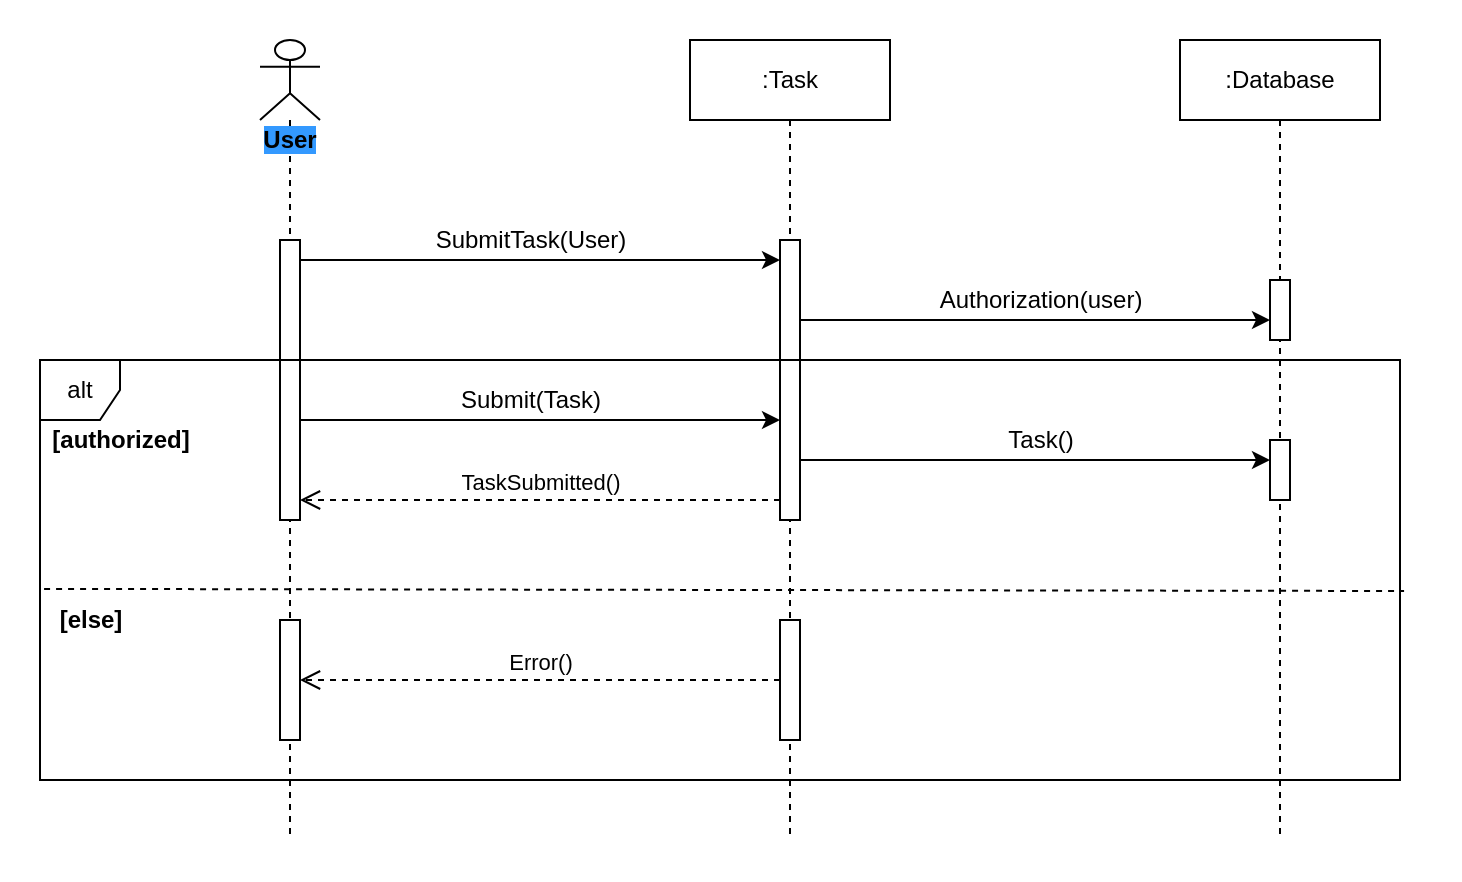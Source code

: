 <mxfile version="13.8.3" type="device"><diagram id="VS3xGKz7eBwmkFl7KPCY" name="Page-1"><mxGraphModel dx="1422" dy="800" grid="1" gridSize="10" guides="1" tooltips="1" connect="1" arrows="1" fold="1" page="1" pageScale="1" pageWidth="850" pageHeight="1100" math="0" shadow="0"><root><mxCell id="0"/><mxCell id="1" parent="0"/><mxCell id="a6v6Iy5cq8AuAmFWYpS0-25" value="" style="rounded=0;whiteSpace=wrap;html=1;strokeColor=none;" vertex="1" parent="1"><mxGeometry x="30" y="100" width="730" height="440" as="geometry"/></mxCell><mxCell id="a6v6Iy5cq8AuAmFWYpS0-1" value="&lt;b style=&quot;background-color: rgb(51 , 153 , 255)&quot;&gt;User&lt;/b&gt;" style="shape=umlLifeline;participant=umlActor;perimeter=lifelinePerimeter;whiteSpace=wrap;html=1;container=1;collapsible=0;recursiveResize=0;verticalAlign=top;spacingTop=36;outlineConnect=0;" vertex="1" parent="1"><mxGeometry x="160" y="120" width="30" height="400" as="geometry"/></mxCell><mxCell id="a6v6Iy5cq8AuAmFWYpS0-4" value="" style="html=1;points=[];perimeter=orthogonalPerimeter;" vertex="1" parent="a6v6Iy5cq8AuAmFWYpS0-1"><mxGeometry x="10" y="100" width="10" height="140" as="geometry"/></mxCell><mxCell id="a6v6Iy5cq8AuAmFWYpS0-17" value="" style="html=1;points=[];perimeter=orthogonalPerimeter;" vertex="1" parent="a6v6Iy5cq8AuAmFWYpS0-1"><mxGeometry x="10" y="290" width="10" height="60" as="geometry"/></mxCell><mxCell id="a6v6Iy5cq8AuAmFWYpS0-2" value=":Task" style="shape=umlLifeline;perimeter=lifelinePerimeter;whiteSpace=wrap;html=1;container=1;collapsible=0;recursiveResize=0;outlineConnect=0;" vertex="1" parent="1"><mxGeometry x="375" y="120" width="100" height="400" as="geometry"/></mxCell><mxCell id="a6v6Iy5cq8AuAmFWYpS0-5" value="" style="html=1;points=[];perimeter=orthogonalPerimeter;" vertex="1" parent="a6v6Iy5cq8AuAmFWYpS0-2"><mxGeometry x="45" y="100" width="10" height="140" as="geometry"/></mxCell><mxCell id="a6v6Iy5cq8AuAmFWYpS0-18" value="" style="html=1;points=[];perimeter=orthogonalPerimeter;" vertex="1" parent="a6v6Iy5cq8AuAmFWYpS0-2"><mxGeometry x="45" y="290" width="10" height="60" as="geometry"/></mxCell><mxCell id="a6v6Iy5cq8AuAmFWYpS0-3" value=":Database" style="shape=umlLifeline;perimeter=lifelinePerimeter;whiteSpace=wrap;html=1;container=1;collapsible=0;recursiveResize=0;outlineConnect=0;" vertex="1" parent="1"><mxGeometry x="620" y="120" width="100" height="400" as="geometry"/></mxCell><mxCell id="a6v6Iy5cq8AuAmFWYpS0-9" value="" style="html=1;points=[];perimeter=orthogonalPerimeter;" vertex="1" parent="a6v6Iy5cq8AuAmFWYpS0-3"><mxGeometry x="45" y="120" width="10" height="30" as="geometry"/></mxCell><mxCell id="a6v6Iy5cq8AuAmFWYpS0-13" value="" style="html=1;points=[];perimeter=orthogonalPerimeter;" vertex="1" parent="a6v6Iy5cq8AuAmFWYpS0-3"><mxGeometry x="45" y="200" width="10" height="30" as="geometry"/></mxCell><mxCell id="a6v6Iy5cq8AuAmFWYpS0-6" value="" style="endArrow=classic;html=1;" edge="1" parent="1" source="a6v6Iy5cq8AuAmFWYpS0-4" target="a6v6Iy5cq8AuAmFWYpS0-5"><mxGeometry width="50" height="50" relative="1" as="geometry"><mxPoint x="230" y="290" as="sourcePoint"/><mxPoint x="280" y="240" as="targetPoint"/><Array as="points"><mxPoint x="300" y="230"/></Array></mxGeometry></mxCell><mxCell id="a6v6Iy5cq8AuAmFWYpS0-7" value="SubmitTask(User)" style="text;html=1;align=center;verticalAlign=middle;resizable=0;points=[];autosize=1;" vertex="1" parent="1"><mxGeometry x="240" y="210" width="110" height="20" as="geometry"/></mxCell><mxCell id="a6v6Iy5cq8AuAmFWYpS0-8" value="" style="endArrow=classic;html=1;" edge="1" parent="1" source="a6v6Iy5cq8AuAmFWYpS0-5" target="a6v6Iy5cq8AuAmFWYpS0-9"><mxGeometry width="50" height="50" relative="1" as="geometry"><mxPoint x="500" y="290" as="sourcePoint"/><mxPoint x="550" y="240" as="targetPoint"/><Array as="points"><mxPoint x="550" y="260"/></Array></mxGeometry></mxCell><mxCell id="a6v6Iy5cq8AuAmFWYpS0-10" value="Authorization(user)" style="text;html=1;align=center;verticalAlign=middle;resizable=0;points=[];autosize=1;" vertex="1" parent="1"><mxGeometry x="490" y="240" width="120" height="20" as="geometry"/></mxCell><mxCell id="a6v6Iy5cq8AuAmFWYpS0-11" value="" style="endArrow=classic;html=1;" edge="1" parent="1" source="a6v6Iy5cq8AuAmFWYpS0-4" target="a6v6Iy5cq8AuAmFWYpS0-5"><mxGeometry width="50" height="50" relative="1" as="geometry"><mxPoint x="70" y="330" as="sourcePoint"/><mxPoint x="120" y="280" as="targetPoint"/><Array as="points"><mxPoint x="230" y="310"/></Array></mxGeometry></mxCell><mxCell id="a6v6Iy5cq8AuAmFWYpS0-12" value="Submit(Task)" style="text;html=1;align=center;verticalAlign=middle;resizable=0;points=[];autosize=1;" vertex="1" parent="1"><mxGeometry x="250" y="290" width="90" height="20" as="geometry"/></mxCell><mxCell id="a6v6Iy5cq8AuAmFWYpS0-15" value="" style="endArrow=classic;html=1;" edge="1" parent="1" source="a6v6Iy5cq8AuAmFWYpS0-5" target="a6v6Iy5cq8AuAmFWYpS0-13"><mxGeometry width="50" height="50" relative="1" as="geometry"><mxPoint x="440" y="350" as="sourcePoint"/><mxPoint x="650" y="360" as="targetPoint"/><Array as="points"><mxPoint x="520" y="330"/></Array></mxGeometry></mxCell><mxCell id="a6v6Iy5cq8AuAmFWYpS0-16" value="Task()" style="text;html=1;align=center;verticalAlign=middle;resizable=0;points=[];autosize=1;" vertex="1" parent="1"><mxGeometry x="525" y="310" width="50" height="20" as="geometry"/></mxCell><mxCell id="a6v6Iy5cq8AuAmFWYpS0-19" value="TaskSubmitted()" style="html=1;verticalAlign=bottom;endArrow=open;dashed=1;endSize=8;" edge="1" parent="1" source="a6v6Iy5cq8AuAmFWYpS0-5" target="a6v6Iy5cq8AuAmFWYpS0-4"><mxGeometry relative="1" as="geometry"><mxPoint x="370" y="440" as="sourcePoint"/><mxPoint x="290" y="440" as="targetPoint"/><Array as="points"><mxPoint x="300" y="350"/></Array></mxGeometry></mxCell><mxCell id="a6v6Iy5cq8AuAmFWYpS0-20" value="Error()" style="html=1;verticalAlign=bottom;endArrow=open;dashed=1;endSize=8;" edge="1" parent="1" source="a6v6Iy5cq8AuAmFWYpS0-18" target="a6v6Iy5cq8AuAmFWYpS0-17"><mxGeometry relative="1" as="geometry"><mxPoint x="390" y="440" as="sourcePoint"/><mxPoint x="185" y="440" as="targetPoint"/><Array as="points"><mxPoint x="305" y="440"/></Array></mxGeometry></mxCell><mxCell id="a6v6Iy5cq8AuAmFWYpS0-21" value="alt" style="shape=umlFrame;whiteSpace=wrap;html=1;width=40;height=30;" vertex="1" parent="1"><mxGeometry x="50" y="280" width="680" height="210" as="geometry"/></mxCell><mxCell id="a6v6Iy5cq8AuAmFWYpS0-22" value="" style="endArrow=none;dashed=1;html=1;entryX=1.003;entryY=0.55;entryDx=0;entryDy=0;entryPerimeter=0;exitX=0.003;exitY=0.545;exitDx=0;exitDy=0;exitPerimeter=0;" edge="1" parent="1" source="a6v6Iy5cq8AuAmFWYpS0-21" target="a6v6Iy5cq8AuAmFWYpS0-21"><mxGeometry width="50" height="50" relative="1" as="geometry"><mxPoint x="60" y="390" as="sourcePoint"/><mxPoint x="-100" y="550" as="targetPoint"/></mxGeometry></mxCell><mxCell id="a6v6Iy5cq8AuAmFWYpS0-23" value="&lt;b&gt;[authorized]&lt;/b&gt;" style="text;html=1;align=center;verticalAlign=middle;resizable=0;points=[];autosize=1;" vertex="1" parent="1"><mxGeometry x="50" y="310" width="80" height="20" as="geometry"/></mxCell><mxCell id="a6v6Iy5cq8AuAmFWYpS0-24" value="&lt;b&gt;[else]&lt;/b&gt;" style="text;html=1;align=center;verticalAlign=middle;resizable=0;points=[];autosize=1;" vertex="1" parent="1"><mxGeometry x="50" y="400" width="50" height="20" as="geometry"/></mxCell></root></mxGraphModel></diagram></mxfile>